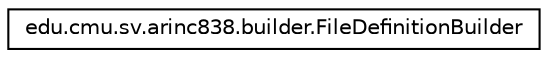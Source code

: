 digraph G
{
 // INTERACTIVE_SVG=YES
  edge [fontname="Helvetica",fontsize="10",labelfontname="Helvetica",labelfontsize="10"];
  node [fontname="Helvetica",fontsize="10",shape=record];
  rankdir="LR";
  Node1 [label="edu.cmu.sv.arinc838.builder.FileDefinitionBuilder",height=0.2,width=0.4,color="black", fillcolor="white", style="filled",URL="$classedu_1_1cmu_1_1sv_1_1arinc838_1_1builder_1_1_file_definition_builder.html"];
}
